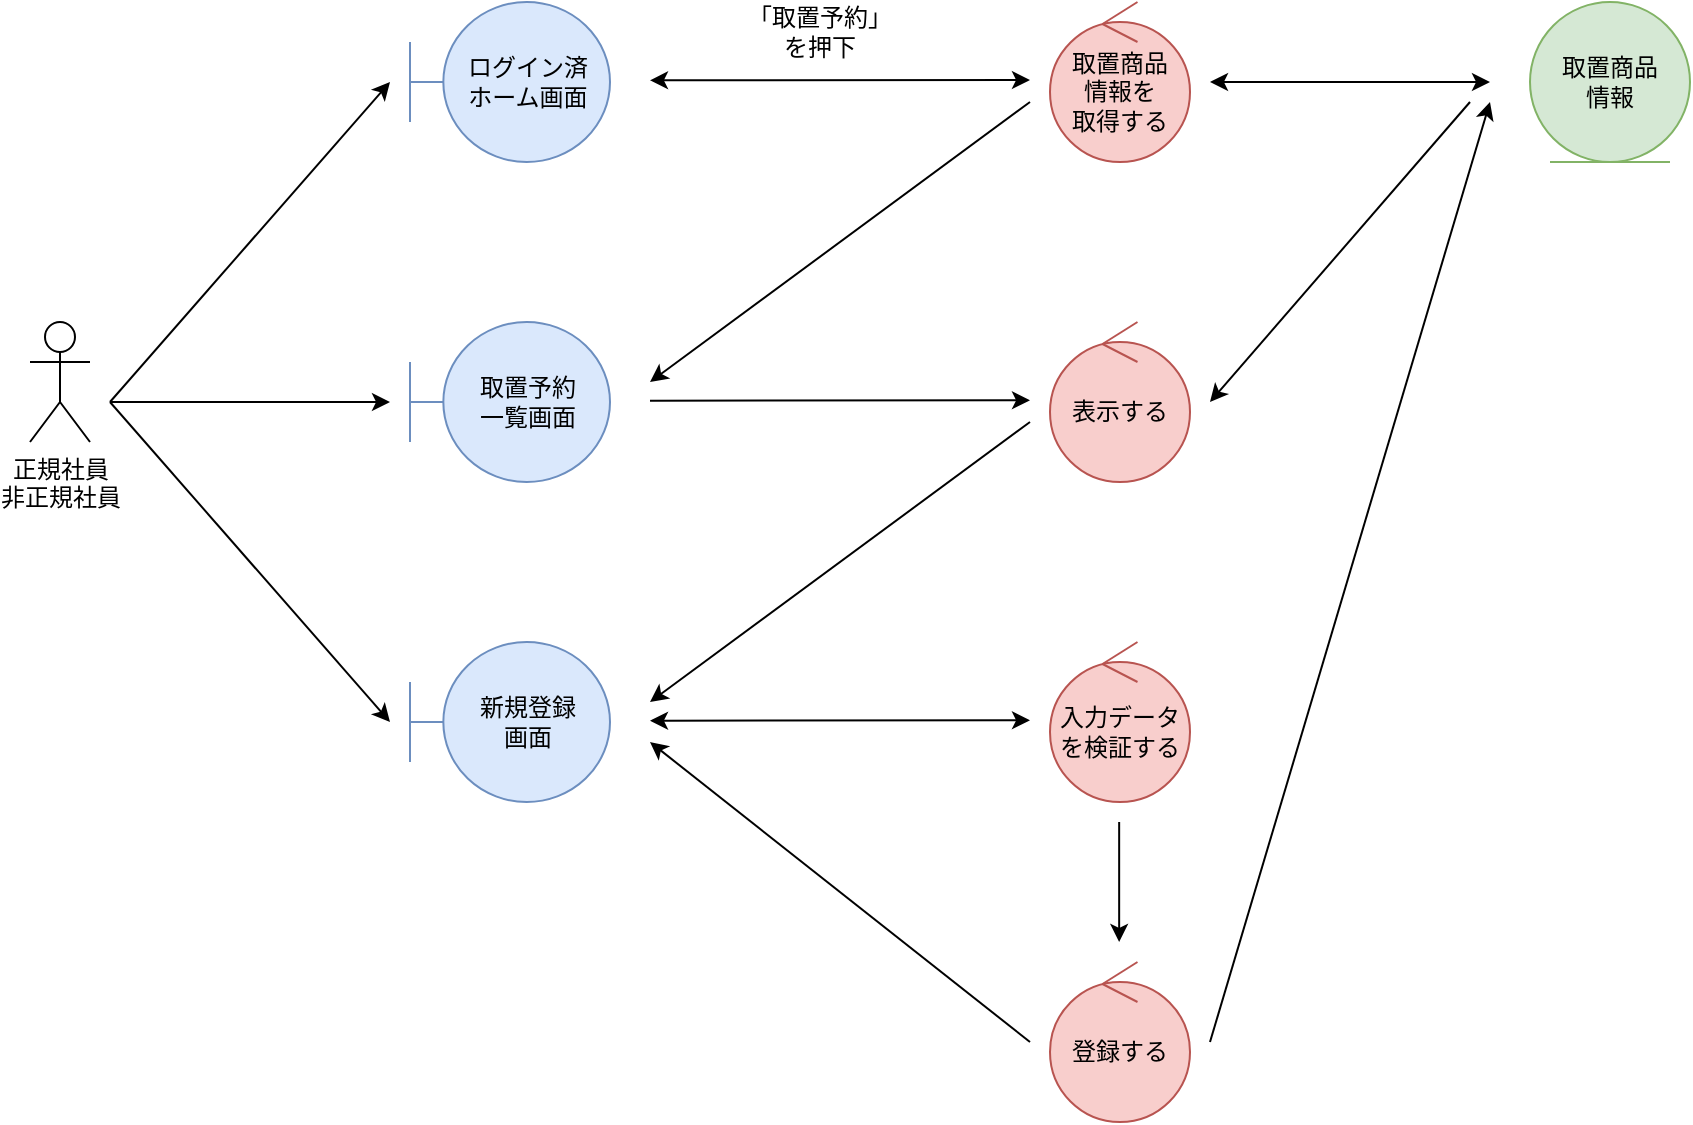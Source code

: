 <mxfile version="15.6.3" type="embed" pages="4">
    <diagram id="5pw75ilbSoKskP-KV6Ab" name="*取置予約管理_登録">
        <mxGraphModel dx="1487" dy="524" grid="1" gridSize="10" guides="1" tooltips="1" connect="1" arrows="1" fold="1" page="1" pageScale="1" pageWidth="827" pageHeight="1169" math="0" shadow="0">
            <root>
                <mxCell id="0"/>
                <mxCell id="1" parent="0"/>
                <mxCell id="2" value="正規社員&lt;br&gt;非正規社員" style="shape=umlActor;verticalLabelPosition=bottom;verticalAlign=top;html=1;" parent="1" vertex="1">
                    <mxGeometry x="-70" y="280" width="30" height="60" as="geometry"/>
                </mxCell>
                <mxCell id="3" value="ログイン済&lt;br&gt;ホーム画面" style="shape=umlBoundary;whiteSpace=wrap;html=1;fillColor=#dae8fc;strokeColor=#6c8ebf;" parent="1" vertex="1">
                    <mxGeometry x="120" y="120" width="100" height="80" as="geometry"/>
                </mxCell>
                <mxCell id="4" value="取置予約&lt;br&gt;一覧画面" style="shape=umlBoundary;whiteSpace=wrap;html=1;fillColor=#dae8fc;strokeColor=#6c8ebf;" parent="1" vertex="1">
                    <mxGeometry x="120" y="280" width="100" height="80" as="geometry"/>
                </mxCell>
                <mxCell id="5" value="取置商品&lt;br&gt;情報を&lt;br&gt;取得する" style="ellipse;shape=umlControl;whiteSpace=wrap;html=1;fillColor=#f8cecc;strokeColor=#b85450;" parent="1" vertex="1">
                    <mxGeometry x="440" y="120" width="70" height="80" as="geometry"/>
                </mxCell>
                <mxCell id="6" value="取置商品&lt;br&gt;情報" style="ellipse;shape=umlEntity;whiteSpace=wrap;html=1;fillColor=#d5e8d4;strokeColor=#82b366;" parent="1" vertex="1">
                    <mxGeometry x="680" y="120" width="80" height="80" as="geometry"/>
                </mxCell>
                <mxCell id="7" value="" style="endArrow=classic;html=1;rounded=0;startArrow=classic;startFill=1;" parent="1" edge="1">
                    <mxGeometry width="50" height="50" relative="1" as="geometry">
                        <mxPoint x="240" y="159.17" as="sourcePoint"/>
                        <mxPoint x="430" y="159.0" as="targetPoint"/>
                    </mxGeometry>
                </mxCell>
                <mxCell id="8" value="「取置予約」&lt;br&gt;を押下" style="text;html=1;strokeColor=none;fillColor=none;align=center;verticalAlign=middle;whiteSpace=wrap;rounded=0;" parent="1" vertex="1">
                    <mxGeometry x="270" y="120" width="110" height="30" as="geometry"/>
                </mxCell>
                <mxCell id="9" value="" style="endArrow=classic;html=1;rounded=0;" parent="1" edge="1">
                    <mxGeometry width="50" height="50" relative="1" as="geometry">
                        <mxPoint x="-30.0" y="320.0" as="sourcePoint"/>
                        <mxPoint x="110" y="160.0" as="targetPoint"/>
                    </mxGeometry>
                </mxCell>
                <mxCell id="10" value="" style="endArrow=classic;html=1;rounded=0;" parent="1" edge="1">
                    <mxGeometry width="50" height="50" relative="1" as="geometry">
                        <mxPoint x="-30.0" y="320.0" as="sourcePoint"/>
                        <mxPoint x="110" y="320" as="targetPoint"/>
                    </mxGeometry>
                </mxCell>
                <mxCell id="11" value="" style="endArrow=classic;html=1;rounded=0;startArrow=classic;startFill=1;" parent="1" edge="1">
                    <mxGeometry width="50" height="50" relative="1" as="geometry">
                        <mxPoint x="520" y="160.0" as="sourcePoint"/>
                        <mxPoint x="660" y="160" as="targetPoint"/>
                    </mxGeometry>
                </mxCell>
                <mxCell id="12" value="" style="endArrow=classic;html=1;rounded=0;startArrow=none;startFill=0;endFill=1;" parent="1" edge="1">
                    <mxGeometry width="50" height="50" relative="1" as="geometry">
                        <mxPoint x="430" y="170" as="sourcePoint"/>
                        <mxPoint x="240" y="310" as="targetPoint"/>
                    </mxGeometry>
                </mxCell>
                <mxCell id="13" value="表示する" style="ellipse;shape=umlControl;whiteSpace=wrap;html=1;fillColor=#f8cecc;strokeColor=#b85450;" parent="1" vertex="1">
                    <mxGeometry x="440" y="280" width="70" height="80" as="geometry"/>
                </mxCell>
                <mxCell id="14" value="" style="endArrow=classic;html=1;rounded=0;" parent="1" edge="1">
                    <mxGeometry width="50" height="50" relative="1" as="geometry">
                        <mxPoint x="240" y="319.34" as="sourcePoint"/>
                        <mxPoint x="430" y="319.17" as="targetPoint"/>
                    </mxGeometry>
                </mxCell>
                <mxCell id="15" value="" style="endArrow=classic;html=1;rounded=0;" parent="1" edge="1">
                    <mxGeometry width="50" height="50" relative="1" as="geometry">
                        <mxPoint x="474.58" y="530" as="sourcePoint"/>
                        <mxPoint x="474.58" y="590" as="targetPoint"/>
                    </mxGeometry>
                </mxCell>
                <mxCell id="16" value="新規登録&lt;br&gt;画面" style="shape=umlBoundary;whiteSpace=wrap;html=1;fillColor=#dae8fc;strokeColor=#6c8ebf;" parent="1" vertex="1">
                    <mxGeometry x="120" y="440" width="100" height="80" as="geometry"/>
                </mxCell>
                <mxCell id="17" value="" style="endArrow=classic;html=1;rounded=0;startArrow=none;startFill=0;endFill=1;" parent="1" edge="1">
                    <mxGeometry width="50" height="50" relative="1" as="geometry">
                        <mxPoint x="430" y="330.0" as="sourcePoint"/>
                        <mxPoint x="240.0" y="470" as="targetPoint"/>
                    </mxGeometry>
                </mxCell>
                <mxCell id="18" value="入力データを検証する" style="ellipse;shape=umlControl;whiteSpace=wrap;html=1;fillColor=#f8cecc;strokeColor=#b85450;" parent="1" vertex="1">
                    <mxGeometry x="440" y="440" width="70" height="80" as="geometry"/>
                </mxCell>
                <mxCell id="19" value="登録する" style="ellipse;shape=umlControl;whiteSpace=wrap;html=1;fillColor=#f8cecc;strokeColor=#b85450;" parent="1" vertex="1">
                    <mxGeometry x="440" y="600" width="70" height="80" as="geometry"/>
                </mxCell>
                <mxCell id="21" value="" style="endArrow=classic;html=1;rounded=0;" parent="1" edge="1">
                    <mxGeometry width="50" height="50" relative="1" as="geometry">
                        <mxPoint x="520" y="640" as="sourcePoint"/>
                        <mxPoint x="660" y="170" as="targetPoint"/>
                    </mxGeometry>
                </mxCell>
                <mxCell id="23" value="" style="endArrow=classic;html=1;rounded=0;" parent="1" edge="1">
                    <mxGeometry width="50" height="50" relative="1" as="geometry">
                        <mxPoint x="430" y="640" as="sourcePoint"/>
                        <mxPoint x="240" y="490" as="targetPoint"/>
                    </mxGeometry>
                </mxCell>
                <mxCell id="24" value="" style="endArrow=classic;html=1;rounded=0;" parent="1" edge="1">
                    <mxGeometry width="50" height="50" relative="1" as="geometry">
                        <mxPoint x="-30" y="320" as="sourcePoint"/>
                        <mxPoint x="110" y="480" as="targetPoint"/>
                    </mxGeometry>
                </mxCell>
                <mxCell id="20" value="" style="endArrow=classic;html=1;rounded=0;jumpStyle=none;startArrow=classic;startFill=1;" parent="1" edge="1">
                    <mxGeometry width="50" height="50" relative="1" as="geometry">
                        <mxPoint x="240.0" y="479.34" as="sourcePoint"/>
                        <mxPoint x="430" y="479.17" as="targetPoint"/>
                    </mxGeometry>
                </mxCell>
                <mxCell id="362kvkAs3bDEO0Sf6s_E-24" value="" style="endArrow=classic;html=1;rounded=0;" edge="1" parent="1">
                    <mxGeometry width="50" height="50" relative="1" as="geometry">
                        <mxPoint x="650" y="170" as="sourcePoint"/>
                        <mxPoint x="520" y="320" as="targetPoint"/>
                    </mxGeometry>
                </mxCell>
            </root>
        </mxGraphModel>
    </diagram>
    <diagram id="wavU6_zpWrWzt8Qf3CIB" name="*取置予約管理_参照">
        <mxGraphModel dx="1949" dy="890" grid="1" gridSize="10" guides="1" tooltips="1" connect="1" arrows="1" fold="1" page="1" pageScale="1" pageWidth="827" pageHeight="1169" math="0" shadow="0">
            <root>
                <mxCell id="vrzb5vrYvZUAXiLEs5TB-0"/>
                <mxCell id="vrzb5vrYvZUAXiLEs5TB-1" parent="vrzb5vrYvZUAXiLEs5TB-0"/>
                <mxCell id="WmnZ6J4UfEJIPO6haVJl-0" value="正規社員&lt;br&gt;非正規社員" style="shape=umlActor;verticalLabelPosition=bottom;verticalAlign=top;html=1;" vertex="1" parent="vrzb5vrYvZUAXiLEs5TB-1">
                    <mxGeometry x="-70" y="280" width="30" height="60" as="geometry"/>
                </mxCell>
                <mxCell id="WmnZ6J4UfEJIPO6haVJl-1" value="ログイン済&lt;br&gt;ホーム画面" style="shape=umlBoundary;whiteSpace=wrap;html=1;fillColor=#dae8fc;strokeColor=#6c8ebf;" vertex="1" parent="vrzb5vrYvZUAXiLEs5TB-1">
                    <mxGeometry x="120" y="120" width="100" height="80" as="geometry"/>
                </mxCell>
                <mxCell id="WmnZ6J4UfEJIPO6haVJl-2" value="取置予約&lt;br&gt;一覧画面" style="shape=umlBoundary;whiteSpace=wrap;html=1;fillColor=#dae8fc;strokeColor=#6c8ebf;" vertex="1" parent="vrzb5vrYvZUAXiLEs5TB-1">
                    <mxGeometry x="120" y="280" width="100" height="80" as="geometry"/>
                </mxCell>
                <mxCell id="WmnZ6J4UfEJIPO6haVJl-3" value="取置商品&lt;br&gt;情報を&lt;br&gt;取得する" style="ellipse;shape=umlControl;whiteSpace=wrap;html=1;fillColor=#f8cecc;strokeColor=#b85450;" vertex="1" parent="vrzb5vrYvZUAXiLEs5TB-1">
                    <mxGeometry x="440" y="120" width="70" height="80" as="geometry"/>
                </mxCell>
                <mxCell id="WmnZ6J4UfEJIPO6haVJl-4" value="取置商品&lt;br&gt;情報" style="ellipse;shape=umlEntity;whiteSpace=wrap;html=1;fillColor=#d5e8d4;strokeColor=#82b366;" vertex="1" parent="vrzb5vrYvZUAXiLEs5TB-1">
                    <mxGeometry x="680" y="120" width="80" height="80" as="geometry"/>
                </mxCell>
                <mxCell id="WmnZ6J4UfEJIPO6haVJl-5" value="" style="endArrow=classic;html=1;rounded=0;startArrow=classic;startFill=1;" edge="1" parent="vrzb5vrYvZUAXiLEs5TB-1">
                    <mxGeometry width="50" height="50" relative="1" as="geometry">
                        <mxPoint x="240" y="159.17" as="sourcePoint"/>
                        <mxPoint x="430" y="159" as="targetPoint"/>
                    </mxGeometry>
                </mxCell>
                <mxCell id="WmnZ6J4UfEJIPO6haVJl-6" value="「取置予約」&lt;br&gt;を押下" style="text;html=1;strokeColor=none;fillColor=none;align=center;verticalAlign=middle;whiteSpace=wrap;rounded=0;" vertex="1" parent="vrzb5vrYvZUAXiLEs5TB-1">
                    <mxGeometry x="270" y="120" width="110" height="30" as="geometry"/>
                </mxCell>
                <mxCell id="WmnZ6J4UfEJIPO6haVJl-7" value="" style="endArrow=classic;html=1;rounded=0;" edge="1" parent="vrzb5vrYvZUAXiLEs5TB-1">
                    <mxGeometry width="50" height="50" relative="1" as="geometry">
                        <mxPoint x="-30.0" y="320.0" as="sourcePoint"/>
                        <mxPoint x="110" y="160" as="targetPoint"/>
                    </mxGeometry>
                </mxCell>
                <mxCell id="WmnZ6J4UfEJIPO6haVJl-8" value="" style="endArrow=classic;html=1;rounded=0;" edge="1" parent="vrzb5vrYvZUAXiLEs5TB-1">
                    <mxGeometry width="50" height="50" relative="1" as="geometry">
                        <mxPoint x="-30.0" y="320.0" as="sourcePoint"/>
                        <mxPoint x="110" y="320" as="targetPoint"/>
                    </mxGeometry>
                </mxCell>
                <mxCell id="WmnZ6J4UfEJIPO6haVJl-9" value="" style="endArrow=classic;html=1;rounded=0;startArrow=classic;startFill=1;" edge="1" parent="vrzb5vrYvZUAXiLEs5TB-1">
                    <mxGeometry width="50" height="50" relative="1" as="geometry">
                        <mxPoint x="520" y="160" as="sourcePoint"/>
                        <mxPoint x="660" y="160" as="targetPoint"/>
                    </mxGeometry>
                </mxCell>
                <mxCell id="WmnZ6J4UfEJIPO6haVJl-10" value="" style="endArrow=classic;html=1;rounded=0;startArrow=none;startFill=0;endFill=1;" edge="1" parent="vrzb5vrYvZUAXiLEs5TB-1">
                    <mxGeometry width="50" height="50" relative="1" as="geometry">
                        <mxPoint x="430" y="170" as="sourcePoint"/>
                        <mxPoint x="240" y="310" as="targetPoint"/>
                    </mxGeometry>
                </mxCell>
                <mxCell id="WmnZ6J4UfEJIPO6haVJl-11" value="表示する" style="ellipse;shape=umlControl;whiteSpace=wrap;html=1;fillColor=#f8cecc;strokeColor=#b85450;" vertex="1" parent="vrzb5vrYvZUAXiLEs5TB-1">
                    <mxGeometry x="440" y="280" width="70" height="80" as="geometry"/>
                </mxCell>
                <mxCell id="WmnZ6J4UfEJIPO6haVJl-12" value="" style="endArrow=classic;html=1;rounded=0;" edge="1" parent="vrzb5vrYvZUAXiLEs5TB-1">
                    <mxGeometry width="50" height="50" relative="1" as="geometry">
                        <mxPoint x="240" y="319.34" as="sourcePoint"/>
                        <mxPoint x="430" y="319.17" as="targetPoint"/>
                    </mxGeometry>
                </mxCell>
                <mxCell id="WmnZ6J4UfEJIPO6haVJl-14" value="詳細画面" style="shape=umlBoundary;whiteSpace=wrap;html=1;fillColor=#dae8fc;strokeColor=#6c8ebf;" vertex="1" parent="vrzb5vrYvZUAXiLEs5TB-1">
                    <mxGeometry x="120" y="440" width="100" height="80" as="geometry"/>
                </mxCell>
                <mxCell id="WmnZ6J4UfEJIPO6haVJl-15" value="" style="endArrow=classic;html=1;rounded=0;startArrow=none;startFill=0;endFill=1;" edge="1" parent="vrzb5vrYvZUAXiLEs5TB-1">
                    <mxGeometry width="50" height="50" relative="1" as="geometry">
                        <mxPoint x="430" y="330" as="sourcePoint"/>
                        <mxPoint x="240" y="470" as="targetPoint"/>
                    </mxGeometry>
                </mxCell>
                <mxCell id="WmnZ6J4UfEJIPO6haVJl-20" value="" style="endArrow=classic;html=1;rounded=0;" edge="1" parent="vrzb5vrYvZUAXiLEs5TB-1">
                    <mxGeometry width="50" height="50" relative="1" as="geometry">
                        <mxPoint x="-30" y="320" as="sourcePoint"/>
                        <mxPoint x="110" y="480" as="targetPoint"/>
                    </mxGeometry>
                </mxCell>
            </root>
        </mxGraphModel>
    </diagram>
    <diagram id="fIKYkDOvj5jYHC63RYqT" name="*取置予約管理_編集">
        <mxGraphModel dx="2230" dy="1113" grid="1" gridSize="10" guides="1" tooltips="1" connect="1" arrows="1" fold="1" page="1" pageScale="1" pageWidth="827" pageHeight="1169" math="0" shadow="0">
            <root>
                <mxCell id="jbOiT8LiOi8Tyat2nmli-0"/>
                <mxCell id="jbOiT8LiOi8Tyat2nmli-1" parent="jbOiT8LiOi8Tyat2nmli-0"/>
                <mxCell id="Dvd3S-IQjfCfLD9b3sr7-0" value="正規社員&lt;br&gt;非正規社員" style="shape=umlActor;verticalLabelPosition=bottom;verticalAlign=top;html=1;" vertex="1" parent="jbOiT8LiOi8Tyat2nmli-1">
                    <mxGeometry x="-70" y="280" width="30" height="60" as="geometry"/>
                </mxCell>
                <mxCell id="Dvd3S-IQjfCfLD9b3sr7-1" value="ログイン済&lt;br&gt;ホーム画面" style="shape=umlBoundary;whiteSpace=wrap;html=1;fillColor=#dae8fc;strokeColor=#6c8ebf;" vertex="1" parent="jbOiT8LiOi8Tyat2nmli-1">
                    <mxGeometry x="120" y="120" width="100" height="80" as="geometry"/>
                </mxCell>
                <mxCell id="Dvd3S-IQjfCfLD9b3sr7-2" value="取置予約&lt;br&gt;一覧画面" style="shape=umlBoundary;whiteSpace=wrap;html=1;fillColor=#dae8fc;strokeColor=#6c8ebf;" vertex="1" parent="jbOiT8LiOi8Tyat2nmli-1">
                    <mxGeometry x="120" y="280" width="100" height="80" as="geometry"/>
                </mxCell>
                <mxCell id="Dvd3S-IQjfCfLD9b3sr7-3" value="取置商品&lt;br&gt;情報を&lt;br&gt;取得する" style="ellipse;shape=umlControl;whiteSpace=wrap;html=1;fillColor=#f8cecc;strokeColor=#b85450;" vertex="1" parent="jbOiT8LiOi8Tyat2nmli-1">
                    <mxGeometry x="440" y="120" width="70" height="80" as="geometry"/>
                </mxCell>
                <mxCell id="Dvd3S-IQjfCfLD9b3sr7-4" value="取置商品&lt;br&gt;情報" style="ellipse;shape=umlEntity;whiteSpace=wrap;html=1;fillColor=#d5e8d4;strokeColor=#82b366;" vertex="1" parent="jbOiT8LiOi8Tyat2nmli-1">
                    <mxGeometry x="680" y="120" width="80" height="80" as="geometry"/>
                </mxCell>
                <mxCell id="Dvd3S-IQjfCfLD9b3sr7-5" value="" style="endArrow=classic;html=1;rounded=0;startArrow=classic;startFill=1;" edge="1" parent="jbOiT8LiOi8Tyat2nmli-1">
                    <mxGeometry width="50" height="50" relative="1" as="geometry">
                        <mxPoint x="240" y="159.17" as="sourcePoint"/>
                        <mxPoint x="430" y="159" as="targetPoint"/>
                    </mxGeometry>
                </mxCell>
                <mxCell id="Dvd3S-IQjfCfLD9b3sr7-6" value="「取置予約」&lt;br&gt;を押下" style="text;html=1;strokeColor=none;fillColor=none;align=center;verticalAlign=middle;whiteSpace=wrap;rounded=0;" vertex="1" parent="jbOiT8LiOi8Tyat2nmli-1">
                    <mxGeometry x="270" y="120" width="110" height="30" as="geometry"/>
                </mxCell>
                <mxCell id="Dvd3S-IQjfCfLD9b3sr7-7" value="" style="endArrow=classic;html=1;rounded=0;" edge="1" parent="jbOiT8LiOi8Tyat2nmli-1">
                    <mxGeometry width="50" height="50" relative="1" as="geometry">
                        <mxPoint x="-30.0" y="320.0" as="sourcePoint"/>
                        <mxPoint x="110" y="160" as="targetPoint"/>
                    </mxGeometry>
                </mxCell>
                <mxCell id="Dvd3S-IQjfCfLD9b3sr7-8" value="" style="endArrow=classic;html=1;rounded=0;" edge="1" parent="jbOiT8LiOi8Tyat2nmli-1">
                    <mxGeometry width="50" height="50" relative="1" as="geometry">
                        <mxPoint x="-30.0" y="320.0" as="sourcePoint"/>
                        <mxPoint x="110" y="320" as="targetPoint"/>
                    </mxGeometry>
                </mxCell>
                <mxCell id="Dvd3S-IQjfCfLD9b3sr7-9" value="" style="endArrow=classic;html=1;rounded=0;startArrow=classic;startFill=1;" edge="1" parent="jbOiT8LiOi8Tyat2nmli-1">
                    <mxGeometry width="50" height="50" relative="1" as="geometry">
                        <mxPoint x="520" y="160" as="sourcePoint"/>
                        <mxPoint x="660" y="160" as="targetPoint"/>
                    </mxGeometry>
                </mxCell>
                <mxCell id="Dvd3S-IQjfCfLD9b3sr7-10" value="" style="endArrow=classic;html=1;rounded=0;startArrow=none;startFill=0;endFill=1;" edge="1" parent="jbOiT8LiOi8Tyat2nmli-1">
                    <mxGeometry width="50" height="50" relative="1" as="geometry">
                        <mxPoint x="430" y="170" as="sourcePoint"/>
                        <mxPoint x="240" y="310" as="targetPoint"/>
                    </mxGeometry>
                </mxCell>
                <mxCell id="Dvd3S-IQjfCfLD9b3sr7-11" value="表示する" style="ellipse;shape=umlControl;whiteSpace=wrap;html=1;fillColor=#f8cecc;strokeColor=#b85450;" vertex="1" parent="jbOiT8LiOi8Tyat2nmli-1">
                    <mxGeometry x="440" y="280" width="70" height="80" as="geometry"/>
                </mxCell>
                <mxCell id="Dvd3S-IQjfCfLD9b3sr7-12" value="" style="endArrow=classic;html=1;rounded=0;" edge="1" parent="jbOiT8LiOi8Tyat2nmli-1">
                    <mxGeometry width="50" height="50" relative="1" as="geometry">
                        <mxPoint x="240" y="319.34" as="sourcePoint"/>
                        <mxPoint x="430" y="319.17" as="targetPoint"/>
                    </mxGeometry>
                </mxCell>
                <mxCell id="Dvd3S-IQjfCfLD9b3sr7-13" value="詳細画面" style="shape=umlBoundary;whiteSpace=wrap;html=1;fillColor=#dae8fc;strokeColor=#6c8ebf;" vertex="1" parent="jbOiT8LiOi8Tyat2nmli-1">
                    <mxGeometry x="120" y="440" width="100" height="80" as="geometry"/>
                </mxCell>
                <mxCell id="Dvd3S-IQjfCfLD9b3sr7-14" value="" style="endArrow=classic;html=1;rounded=0;startArrow=classic;startFill=1;endFill=1;" edge="1" parent="jbOiT8LiOi8Tyat2nmli-1">
                    <mxGeometry width="50" height="50" relative="1" as="geometry">
                        <mxPoint x="430" y="330" as="sourcePoint"/>
                        <mxPoint x="240" y="470" as="targetPoint"/>
                    </mxGeometry>
                </mxCell>
                <mxCell id="Dvd3S-IQjfCfLD9b3sr7-15" value="" style="endArrow=classic;html=1;rounded=0;" edge="1" parent="jbOiT8LiOi8Tyat2nmli-1">
                    <mxGeometry width="50" height="50" relative="1" as="geometry">
                        <mxPoint x="-30" y="320" as="sourcePoint"/>
                        <mxPoint x="110" y="480" as="targetPoint"/>
                    </mxGeometry>
                </mxCell>
                <mxCell id="Dvd3S-IQjfCfLD9b3sr7-16" value="編集画面" style="shape=umlBoundary;whiteSpace=wrap;html=1;fillColor=#dae8fc;strokeColor=#6c8ebf;" vertex="1" parent="jbOiT8LiOi8Tyat2nmli-1">
                    <mxGeometry x="120" y="600" width="100" height="80" as="geometry"/>
                </mxCell>
                <mxCell id="Dvd3S-IQjfCfLD9b3sr7-17" value="入力データを確認する" style="ellipse;shape=umlControl;whiteSpace=wrap;html=1;fillColor=#f8cecc;strokeColor=#b85450;" vertex="1" parent="jbOiT8LiOi8Tyat2nmli-1">
                    <mxGeometry x="440" y="600" width="70" height="80" as="geometry"/>
                </mxCell>
                <mxCell id="Dvd3S-IQjfCfLD9b3sr7-18" value="登録する" style="ellipse;shape=umlControl;whiteSpace=wrap;html=1;fillColor=#f8cecc;strokeColor=#b85450;" vertex="1" parent="jbOiT8LiOi8Tyat2nmli-1">
                    <mxGeometry x="440" y="760" width="70" height="80" as="geometry"/>
                </mxCell>
                <mxCell id="Dvd3S-IQjfCfLD9b3sr7-19" value="" style="endArrow=classic;html=1;rounded=0;startArrow=classic;startFill=1;" edge="1" parent="jbOiT8LiOi8Tyat2nmli-1">
                    <mxGeometry width="50" height="50" relative="1" as="geometry">
                        <mxPoint x="240.0" y="639.34" as="sourcePoint"/>
                        <mxPoint x="430" y="639.17" as="targetPoint"/>
                    </mxGeometry>
                </mxCell>
                <mxCell id="Dvd3S-IQjfCfLD9b3sr7-20" value="" style="endArrow=classic;html=1;rounded=0;" edge="1" parent="jbOiT8LiOi8Tyat2nmli-1">
                    <mxGeometry width="50" height="50" relative="1" as="geometry">
                        <mxPoint x="474.58" y="690.34" as="sourcePoint"/>
                        <mxPoint x="474.58" y="750" as="targetPoint"/>
                    </mxGeometry>
                </mxCell>
                <mxCell id="Dvd3S-IQjfCfLD9b3sr7-21" value="" style="endArrow=classic;html=1;rounded=0;startArrow=none;startFill=0;endFill=1;" edge="1" parent="jbOiT8LiOi8Tyat2nmli-1">
                    <mxGeometry width="50" height="50" relative="1" as="geometry">
                        <mxPoint x="430" y="350" as="sourcePoint"/>
                        <mxPoint x="240" y="630" as="targetPoint"/>
                    </mxGeometry>
                </mxCell>
                <mxCell id="Dvd3S-IQjfCfLD9b3sr7-22" value="" style="endArrow=classic;html=1;rounded=0;startArrow=none;startFill=0;endFill=1;" edge="1" parent="jbOiT8LiOi8Tyat2nmli-1">
                    <mxGeometry width="50" height="50" relative="1" as="geometry">
                        <mxPoint x="520" y="800" as="sourcePoint"/>
                        <mxPoint x="660" y="170" as="targetPoint"/>
                    </mxGeometry>
                </mxCell>
                <mxCell id="AGdjraBJc8UrNSpTA1o0-0" value="" style="endArrow=classic;html=1;rounded=0;" edge="1" parent="jbOiT8LiOi8Tyat2nmli-1">
                    <mxGeometry width="50" height="50" relative="1" as="geometry">
                        <mxPoint x="650" y="170" as="sourcePoint"/>
                        <mxPoint x="520" y="320" as="targetPoint"/>
                    </mxGeometry>
                </mxCell>
                <mxCell id="AGdjraBJc8UrNSpTA1o0-1" value="" style="endArrow=classic;html=1;rounded=0;" edge="1" parent="jbOiT8LiOi8Tyat2nmli-1">
                    <mxGeometry width="50" height="50" relative="1" as="geometry">
                        <mxPoint x="-30" y="320" as="sourcePoint"/>
                        <mxPoint x="110" y="640" as="targetPoint"/>
                    </mxGeometry>
                </mxCell>
            </root>
        </mxGraphModel>
    </diagram>
    <diagram id="JqwzY6ZZVCmIHyzHBNhO" name="*取置予約管理_削除">
        <mxGraphModel dx="1762" dy="742" grid="1" gridSize="10" guides="1" tooltips="1" connect="1" arrows="1" fold="1" page="1" pageScale="1" pageWidth="827" pageHeight="1169" math="0" shadow="0">
            <root>
                <mxCell id="pKjt3V_D00QfAraaRqGu-0"/>
                <mxCell id="pKjt3V_D00QfAraaRqGu-1" parent="pKjt3V_D00QfAraaRqGu-0"/>
                <mxCell id="cCFPfY9S0JzcRysJ9La9-0" value="正規社員&lt;br&gt;非正規社員" style="shape=umlActor;verticalLabelPosition=bottom;verticalAlign=top;html=1;" vertex="1" parent="pKjt3V_D00QfAraaRqGu-1">
                    <mxGeometry x="-70" y="280" width="30" height="60" as="geometry"/>
                </mxCell>
                <mxCell id="cCFPfY9S0JzcRysJ9La9-1" value="ログイン済&lt;br&gt;ホーム画面" style="shape=umlBoundary;whiteSpace=wrap;html=1;fillColor=#dae8fc;strokeColor=#6c8ebf;" vertex="1" parent="pKjt3V_D00QfAraaRqGu-1">
                    <mxGeometry x="120" y="120" width="100" height="80" as="geometry"/>
                </mxCell>
                <mxCell id="cCFPfY9S0JzcRysJ9La9-2" value="取置予約&lt;br&gt;一覧画面" style="shape=umlBoundary;whiteSpace=wrap;html=1;fillColor=#dae8fc;strokeColor=#6c8ebf;" vertex="1" parent="pKjt3V_D00QfAraaRqGu-1">
                    <mxGeometry x="120" y="280" width="100" height="80" as="geometry"/>
                </mxCell>
                <mxCell id="cCFPfY9S0JzcRysJ9La9-3" value="取置商品&lt;br&gt;情報を&lt;br&gt;取得する" style="ellipse;shape=umlControl;whiteSpace=wrap;html=1;fillColor=#f8cecc;strokeColor=#b85450;" vertex="1" parent="pKjt3V_D00QfAraaRqGu-1">
                    <mxGeometry x="440" y="120" width="70" height="80" as="geometry"/>
                </mxCell>
                <mxCell id="cCFPfY9S0JzcRysJ9La9-4" value="取置商品&lt;br&gt;情報" style="ellipse;shape=umlEntity;whiteSpace=wrap;html=1;fillColor=#d5e8d4;strokeColor=#82b366;" vertex="1" parent="pKjt3V_D00QfAraaRqGu-1">
                    <mxGeometry x="680" y="120" width="80" height="80" as="geometry"/>
                </mxCell>
                <mxCell id="cCFPfY9S0JzcRysJ9La9-5" value="" style="endArrow=classic;html=1;rounded=0;startArrow=classic;startFill=1;" edge="1" parent="pKjt3V_D00QfAraaRqGu-1">
                    <mxGeometry width="50" height="50" relative="1" as="geometry">
                        <mxPoint x="240" y="159.17" as="sourcePoint"/>
                        <mxPoint x="430" y="159" as="targetPoint"/>
                    </mxGeometry>
                </mxCell>
                <mxCell id="cCFPfY9S0JzcRysJ9La9-6" value="「取置予約」&lt;br&gt;を押下" style="text;html=1;strokeColor=none;fillColor=none;align=center;verticalAlign=middle;whiteSpace=wrap;rounded=0;" vertex="1" parent="pKjt3V_D00QfAraaRqGu-1">
                    <mxGeometry x="270" y="120" width="110" height="30" as="geometry"/>
                </mxCell>
                <mxCell id="cCFPfY9S0JzcRysJ9La9-7" value="" style="endArrow=classic;html=1;rounded=0;" edge="1" parent="pKjt3V_D00QfAraaRqGu-1">
                    <mxGeometry width="50" height="50" relative="1" as="geometry">
                        <mxPoint x="-30" y="320.0" as="sourcePoint"/>
                        <mxPoint x="110" y="160" as="targetPoint"/>
                    </mxGeometry>
                </mxCell>
                <mxCell id="cCFPfY9S0JzcRysJ9La9-8" value="" style="endArrow=classic;html=1;rounded=0;" edge="1" parent="pKjt3V_D00QfAraaRqGu-1">
                    <mxGeometry width="50" height="50" relative="1" as="geometry">
                        <mxPoint x="-30" y="320.0" as="sourcePoint"/>
                        <mxPoint x="110" y="320" as="targetPoint"/>
                    </mxGeometry>
                </mxCell>
                <mxCell id="cCFPfY9S0JzcRysJ9La9-9" value="" style="endArrow=classic;html=1;rounded=0;startArrow=classic;startFill=1;" edge="1" parent="pKjt3V_D00QfAraaRqGu-1">
                    <mxGeometry width="50" height="50" relative="1" as="geometry">
                        <mxPoint x="520" y="160" as="sourcePoint"/>
                        <mxPoint x="660" y="160" as="targetPoint"/>
                    </mxGeometry>
                </mxCell>
                <mxCell id="cCFPfY9S0JzcRysJ9La9-10" value="" style="endArrow=classic;html=1;rounded=0;startArrow=none;startFill=0;endFill=1;" edge="1" parent="pKjt3V_D00QfAraaRqGu-1">
                    <mxGeometry width="50" height="50" relative="1" as="geometry">
                        <mxPoint x="430" y="170" as="sourcePoint"/>
                        <mxPoint x="240" y="310" as="targetPoint"/>
                    </mxGeometry>
                </mxCell>
                <mxCell id="cCFPfY9S0JzcRysJ9La9-11" value="表示する" style="ellipse;shape=umlControl;whiteSpace=wrap;html=1;fillColor=#f8cecc;strokeColor=#b85450;" vertex="1" parent="pKjt3V_D00QfAraaRqGu-1">
                    <mxGeometry x="440" y="280" width="70" height="80" as="geometry"/>
                </mxCell>
                <mxCell id="cCFPfY9S0JzcRysJ9La9-12" value="" style="endArrow=classic;html=1;rounded=0;" edge="1" parent="pKjt3V_D00QfAraaRqGu-1">
                    <mxGeometry width="50" height="50" relative="1" as="geometry">
                        <mxPoint x="240" y="319.34" as="sourcePoint"/>
                        <mxPoint x="430" y="319.17" as="targetPoint"/>
                    </mxGeometry>
                </mxCell>
                <mxCell id="cCFPfY9S0JzcRysJ9La9-13" value="詳細画面" style="shape=umlBoundary;whiteSpace=wrap;html=1;fillColor=#dae8fc;strokeColor=#6c8ebf;" vertex="1" parent="pKjt3V_D00QfAraaRqGu-1">
                    <mxGeometry x="120" y="440" width="100" height="80" as="geometry"/>
                </mxCell>
                <mxCell id="cCFPfY9S0JzcRysJ9La9-14" value="" style="endArrow=classic;html=1;rounded=0;startArrow=classic;startFill=1;endFill=1;" edge="1" parent="pKjt3V_D00QfAraaRqGu-1">
                    <mxGeometry width="50" height="50" relative="1" as="geometry">
                        <mxPoint x="430" y="330" as="sourcePoint"/>
                        <mxPoint x="240" y="470" as="targetPoint"/>
                    </mxGeometry>
                </mxCell>
                <mxCell id="cCFPfY9S0JzcRysJ9La9-15" value="" style="endArrow=classic;html=1;rounded=0;" edge="1" parent="pKjt3V_D00QfAraaRqGu-1">
                    <mxGeometry width="50" height="50" relative="1" as="geometry">
                        <mxPoint x="-30" y="320" as="sourcePoint"/>
                        <mxPoint x="110" y="480" as="targetPoint"/>
                    </mxGeometry>
                </mxCell>
                <mxCell id="cCFPfY9S0JzcRysJ9La9-25" value="削除する" style="ellipse;shape=umlControl;whiteSpace=wrap;html=1;fillColor=#f8cecc;strokeColor=#b85450;" vertex="1" parent="pKjt3V_D00QfAraaRqGu-1">
                    <mxGeometry x="440" y="440" width="70" height="80" as="geometry"/>
                </mxCell>
                <mxCell id="cCFPfY9S0JzcRysJ9La9-26" value="" style="endArrow=classic;html=1;rounded=0;" edge="1" parent="pKjt3V_D00QfAraaRqGu-1">
                    <mxGeometry width="50" height="50" relative="1" as="geometry">
                        <mxPoint x="240.0" y="479.34" as="sourcePoint"/>
                        <mxPoint x="430" y="479.17" as="targetPoint"/>
                    </mxGeometry>
                </mxCell>
                <mxCell id="cCFPfY9S0JzcRysJ9La9-27" value="" style="endArrow=classic;html=1;rounded=0;startArrow=none;startFill=0;endFill=1;" edge="1" parent="pKjt3V_D00QfAraaRqGu-1">
                    <mxGeometry width="50" height="50" relative="1" as="geometry">
                        <mxPoint x="520" y="480" as="sourcePoint"/>
                        <mxPoint x="660" y="170" as="targetPoint"/>
                    </mxGeometry>
                </mxCell>
            </root>
        </mxGraphModel>
    </diagram>
</mxfile>